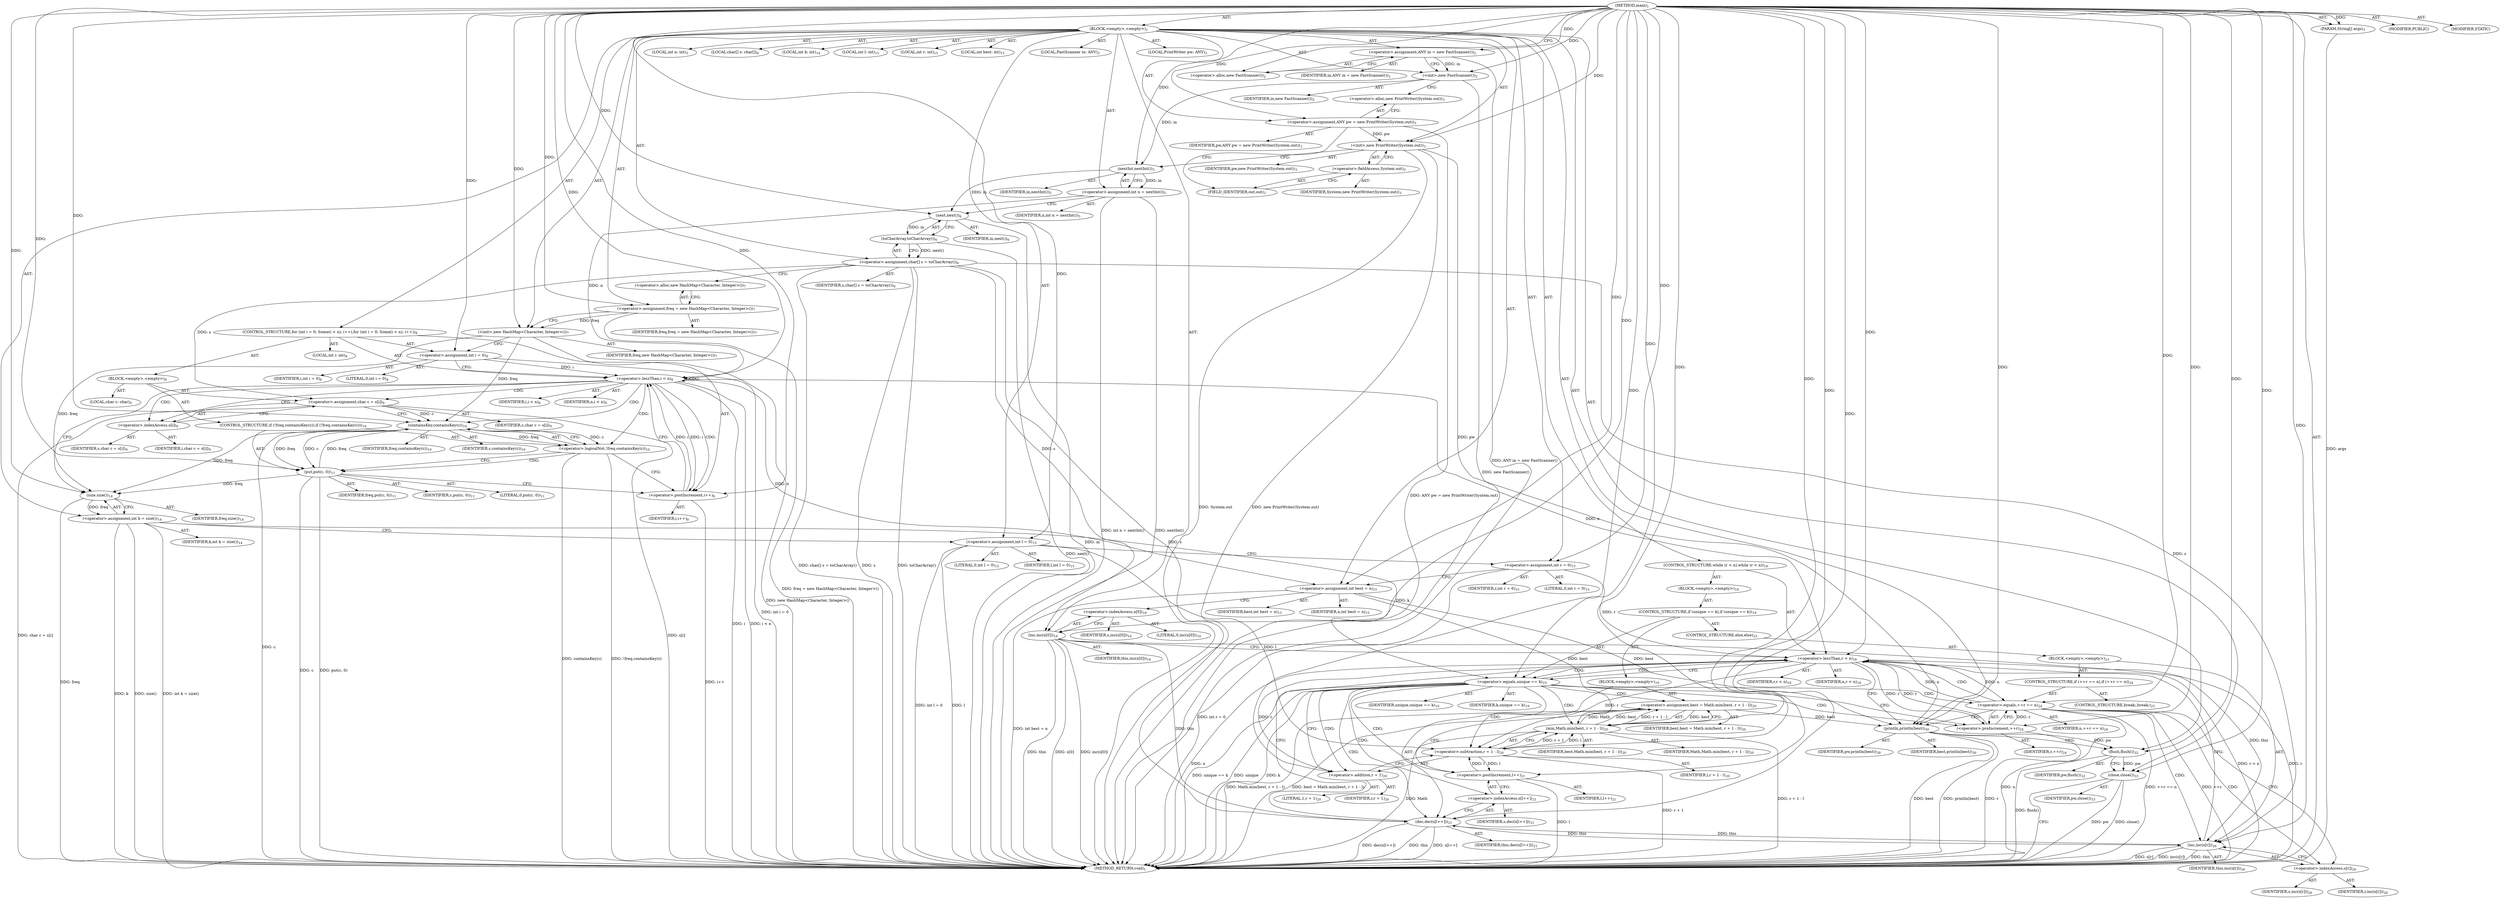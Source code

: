 digraph "main" {  
"21" [label = <(METHOD,main)<SUB>1</SUB>> ]
"22" [label = <(PARAM,String[] args)<SUB>1</SUB>> ]
"23" [label = <(BLOCK,&lt;empty&gt;,&lt;empty&gt;)<SUB>1</SUB>> ]
"4" [label = <(LOCAL,FastScanner in: ANY)<SUB>2</SUB>> ]
"24" [label = <(&lt;operator&gt;.assignment,ANY in = new FastScanner())<SUB>2</SUB>> ]
"25" [label = <(IDENTIFIER,in,ANY in = new FastScanner())<SUB>2</SUB>> ]
"26" [label = <(&lt;operator&gt;.alloc,new FastScanner())<SUB>2</SUB>> ]
"27" [label = <(&lt;init&gt;,new FastScanner())<SUB>2</SUB>> ]
"3" [label = <(IDENTIFIER,in,new FastScanner())<SUB>2</SUB>> ]
"6" [label = <(LOCAL,PrintWriter pw: ANY)<SUB>3</SUB>> ]
"28" [label = <(&lt;operator&gt;.assignment,ANY pw = new PrintWriter(System.out))<SUB>3</SUB>> ]
"29" [label = <(IDENTIFIER,pw,ANY pw = new PrintWriter(System.out))<SUB>3</SUB>> ]
"30" [label = <(&lt;operator&gt;.alloc,new PrintWriter(System.out))<SUB>3</SUB>> ]
"31" [label = <(&lt;init&gt;,new PrintWriter(System.out))<SUB>3</SUB>> ]
"5" [label = <(IDENTIFIER,pw,new PrintWriter(System.out))<SUB>3</SUB>> ]
"32" [label = <(&lt;operator&gt;.fieldAccess,System.out)<SUB>3</SUB>> ]
"33" [label = <(IDENTIFIER,System,new PrintWriter(System.out))<SUB>3</SUB>> ]
"34" [label = <(FIELD_IDENTIFIER,out,out)<SUB>3</SUB>> ]
"35" [label = <(LOCAL,int n: int)<SUB>5</SUB>> ]
"36" [label = <(&lt;operator&gt;.assignment,int n = nextInt())<SUB>5</SUB>> ]
"37" [label = <(IDENTIFIER,n,int n = nextInt())<SUB>5</SUB>> ]
"38" [label = <(nextInt,nextInt())<SUB>5</SUB>> ]
"39" [label = <(IDENTIFIER,in,nextInt())<SUB>5</SUB>> ]
"40" [label = <(LOCAL,char[] s: char[])<SUB>6</SUB>> ]
"41" [label = <(&lt;operator&gt;.assignment,char[] s = toCharArray())<SUB>6</SUB>> ]
"42" [label = <(IDENTIFIER,s,char[] s = toCharArray())<SUB>6</SUB>> ]
"43" [label = <(toCharArray,toCharArray())<SUB>6</SUB>> ]
"44" [label = <(next,next())<SUB>6</SUB>> ]
"45" [label = <(IDENTIFIER,in,next())<SUB>6</SUB>> ]
"46" [label = <(&lt;operator&gt;.assignment,freq = new HashMap&lt;Character, Integer&gt;())<SUB>7</SUB>> ]
"47" [label = <(IDENTIFIER,freq,freq = new HashMap&lt;Character, Integer&gt;())<SUB>7</SUB>> ]
"48" [label = <(&lt;operator&gt;.alloc,new HashMap&lt;Character, Integer&gt;())<SUB>7</SUB>> ]
"49" [label = <(&lt;init&gt;,new HashMap&lt;Character, Integer&gt;())<SUB>7</SUB>> ]
"50" [label = <(IDENTIFIER,freq,new HashMap&lt;Character, Integer&gt;())<SUB>7</SUB>> ]
"51" [label = <(CONTROL_STRUCTURE,for (int i = 0; Some(i &lt; n); i++),for (int i = 0; Some(i &lt; n); i++))<SUB>8</SUB>> ]
"52" [label = <(LOCAL,int i: int)<SUB>8</SUB>> ]
"53" [label = <(&lt;operator&gt;.assignment,int i = 0)<SUB>8</SUB>> ]
"54" [label = <(IDENTIFIER,i,int i = 0)<SUB>8</SUB>> ]
"55" [label = <(LITERAL,0,int i = 0)<SUB>8</SUB>> ]
"56" [label = <(&lt;operator&gt;.lessThan,i &lt; n)<SUB>8</SUB>> ]
"57" [label = <(IDENTIFIER,i,i &lt; n)<SUB>8</SUB>> ]
"58" [label = <(IDENTIFIER,n,i &lt; n)<SUB>8</SUB>> ]
"59" [label = <(&lt;operator&gt;.postIncrement,i++)<SUB>8</SUB>> ]
"60" [label = <(IDENTIFIER,i,i++)<SUB>8</SUB>> ]
"61" [label = <(BLOCK,&lt;empty&gt;,&lt;empty&gt;)<SUB>8</SUB>> ]
"62" [label = <(LOCAL,char c: char)<SUB>9</SUB>> ]
"63" [label = <(&lt;operator&gt;.assignment,char c = s[i])<SUB>9</SUB>> ]
"64" [label = <(IDENTIFIER,c,char c = s[i])<SUB>9</SUB>> ]
"65" [label = <(&lt;operator&gt;.indexAccess,s[i])<SUB>9</SUB>> ]
"66" [label = <(IDENTIFIER,s,char c = s[i])<SUB>9</SUB>> ]
"67" [label = <(IDENTIFIER,i,char c = s[i])<SUB>9</SUB>> ]
"68" [label = <(CONTROL_STRUCTURE,if (!freq.containsKey(c)),if (!freq.containsKey(c)))<SUB>10</SUB>> ]
"69" [label = <(&lt;operator&gt;.logicalNot,!freq.containsKey(c))<SUB>10</SUB>> ]
"70" [label = <(containsKey,containsKey(c))<SUB>10</SUB>> ]
"71" [label = <(IDENTIFIER,freq,containsKey(c))<SUB>10</SUB>> ]
"72" [label = <(IDENTIFIER,c,containsKey(c))<SUB>10</SUB>> ]
"73" [label = <(put,put(c, 0))<SUB>11</SUB>> ]
"74" [label = <(IDENTIFIER,freq,put(c, 0))<SUB>11</SUB>> ]
"75" [label = <(IDENTIFIER,c,put(c, 0))<SUB>11</SUB>> ]
"76" [label = <(LITERAL,0,put(c, 0))<SUB>11</SUB>> ]
"77" [label = <(LOCAL,int k: int)<SUB>14</SUB>> ]
"78" [label = <(&lt;operator&gt;.assignment,int k = size())<SUB>14</SUB>> ]
"79" [label = <(IDENTIFIER,k,int k = size())<SUB>14</SUB>> ]
"80" [label = <(size,size())<SUB>14</SUB>> ]
"81" [label = <(IDENTIFIER,freq,size())<SUB>14</SUB>> ]
"82" [label = <(LOCAL,int l: int)<SUB>15</SUB>> ]
"83" [label = <(LOCAL,int r: int)<SUB>15</SUB>> ]
"84" [label = <(LOCAL,int best: int)<SUB>15</SUB>> ]
"85" [label = <(&lt;operator&gt;.assignment,int l = 0)<SUB>15</SUB>> ]
"86" [label = <(IDENTIFIER,l,int l = 0)<SUB>15</SUB>> ]
"87" [label = <(LITERAL,0,int l = 0)<SUB>15</SUB>> ]
"88" [label = <(&lt;operator&gt;.assignment,int r = 0)<SUB>15</SUB>> ]
"89" [label = <(IDENTIFIER,r,int r = 0)<SUB>15</SUB>> ]
"90" [label = <(LITERAL,0,int r = 0)<SUB>15</SUB>> ]
"91" [label = <(&lt;operator&gt;.assignment,int best = n)<SUB>15</SUB>> ]
"92" [label = <(IDENTIFIER,best,int best = n)<SUB>15</SUB>> ]
"93" [label = <(IDENTIFIER,n,int best = n)<SUB>15</SUB>> ]
"94" [label = <(inc,inc(s[0]))<SUB>16</SUB>> ]
"95" [label = <(IDENTIFIER,this,inc(s[0]))<SUB>16</SUB>> ]
"96" [label = <(&lt;operator&gt;.indexAccess,s[0])<SUB>16</SUB>> ]
"97" [label = <(IDENTIFIER,s,inc(s[0]))<SUB>16</SUB>> ]
"98" [label = <(LITERAL,0,inc(s[0]))<SUB>16</SUB>> ]
"99" [label = <(CONTROL_STRUCTURE,while (r &lt; n),while (r &lt; n))<SUB>18</SUB>> ]
"100" [label = <(&lt;operator&gt;.lessThan,r &lt; n)<SUB>18</SUB>> ]
"101" [label = <(IDENTIFIER,r,r &lt; n)<SUB>18</SUB>> ]
"102" [label = <(IDENTIFIER,n,r &lt; n)<SUB>18</SUB>> ]
"103" [label = <(BLOCK,&lt;empty&gt;,&lt;empty&gt;)<SUB>18</SUB>> ]
"104" [label = <(CONTROL_STRUCTURE,if (unique == k),if (unique == k))<SUB>19</SUB>> ]
"105" [label = <(&lt;operator&gt;.equals,unique == k)<SUB>19</SUB>> ]
"106" [label = <(IDENTIFIER,unique,unique == k)<SUB>19</SUB>> ]
"107" [label = <(IDENTIFIER,k,unique == k)<SUB>19</SUB>> ]
"108" [label = <(BLOCK,&lt;empty&gt;,&lt;empty&gt;)<SUB>19</SUB>> ]
"109" [label = <(&lt;operator&gt;.assignment,best = Math.min(best, r + 1 - l))<SUB>20</SUB>> ]
"110" [label = <(IDENTIFIER,best,best = Math.min(best, r + 1 - l))<SUB>20</SUB>> ]
"111" [label = <(min,Math.min(best, r + 1 - l))<SUB>20</SUB>> ]
"112" [label = <(IDENTIFIER,Math,Math.min(best, r + 1 - l))<SUB>20</SUB>> ]
"113" [label = <(IDENTIFIER,best,Math.min(best, r + 1 - l))<SUB>20</SUB>> ]
"114" [label = <(&lt;operator&gt;.subtraction,r + 1 - l)<SUB>20</SUB>> ]
"115" [label = <(&lt;operator&gt;.addition,r + 1)<SUB>20</SUB>> ]
"116" [label = <(IDENTIFIER,r,r + 1)<SUB>20</SUB>> ]
"117" [label = <(LITERAL,1,r + 1)<SUB>20</SUB>> ]
"118" [label = <(IDENTIFIER,l,r + 1 - l)<SUB>20</SUB>> ]
"119" [label = <(dec,dec(s[l++]))<SUB>21</SUB>> ]
"120" [label = <(IDENTIFIER,this,dec(s[l++]))<SUB>21</SUB>> ]
"121" [label = <(&lt;operator&gt;.indexAccess,s[l++])<SUB>21</SUB>> ]
"122" [label = <(IDENTIFIER,s,dec(s[l++]))<SUB>21</SUB>> ]
"123" [label = <(&lt;operator&gt;.postIncrement,l++)<SUB>21</SUB>> ]
"124" [label = <(IDENTIFIER,l,l++)<SUB>21</SUB>> ]
"125" [label = <(CONTROL_STRUCTURE,else,else)<SUB>23</SUB>> ]
"126" [label = <(BLOCK,&lt;empty&gt;,&lt;empty&gt;)<SUB>23</SUB>> ]
"127" [label = <(CONTROL_STRUCTURE,if (++r == n),if (++r == n))<SUB>24</SUB>> ]
"128" [label = <(&lt;operator&gt;.equals,++r == n)<SUB>24</SUB>> ]
"129" [label = <(&lt;operator&gt;.preIncrement,++r)<SUB>24</SUB>> ]
"130" [label = <(IDENTIFIER,r,++r)<SUB>24</SUB>> ]
"131" [label = <(IDENTIFIER,n,++r == n)<SUB>24</SUB>> ]
"132" [label = <(CONTROL_STRUCTURE,break;,break;)<SUB>25</SUB>> ]
"133" [label = <(inc,inc(s[r]))<SUB>26</SUB>> ]
"134" [label = <(IDENTIFIER,this,inc(s[r]))<SUB>26</SUB>> ]
"135" [label = <(&lt;operator&gt;.indexAccess,s[r])<SUB>26</SUB>> ]
"136" [label = <(IDENTIFIER,s,inc(s[r]))<SUB>26</SUB>> ]
"137" [label = <(IDENTIFIER,r,inc(s[r]))<SUB>26</SUB>> ]
"138" [label = <(println,println(best))<SUB>30</SUB>> ]
"139" [label = <(IDENTIFIER,pw,println(best))<SUB>30</SUB>> ]
"140" [label = <(IDENTIFIER,best,println(best))<SUB>30</SUB>> ]
"141" [label = <(flush,flush())<SUB>32</SUB>> ]
"142" [label = <(IDENTIFIER,pw,flush())<SUB>32</SUB>> ]
"143" [label = <(close,close())<SUB>33</SUB>> ]
"144" [label = <(IDENTIFIER,pw,close())<SUB>33</SUB>> ]
"145" [label = <(MODIFIER,PUBLIC)> ]
"146" [label = <(MODIFIER,STATIC)> ]
"147" [label = <(METHOD_RETURN,void)<SUB>1</SUB>> ]
  "21" -> "22"  [ label = "AST: "] 
  "21" -> "23"  [ label = "AST: "] 
  "21" -> "145"  [ label = "AST: "] 
  "21" -> "146"  [ label = "AST: "] 
  "21" -> "147"  [ label = "AST: "] 
  "23" -> "4"  [ label = "AST: "] 
  "23" -> "24"  [ label = "AST: "] 
  "23" -> "27"  [ label = "AST: "] 
  "23" -> "6"  [ label = "AST: "] 
  "23" -> "28"  [ label = "AST: "] 
  "23" -> "31"  [ label = "AST: "] 
  "23" -> "35"  [ label = "AST: "] 
  "23" -> "36"  [ label = "AST: "] 
  "23" -> "40"  [ label = "AST: "] 
  "23" -> "41"  [ label = "AST: "] 
  "23" -> "46"  [ label = "AST: "] 
  "23" -> "49"  [ label = "AST: "] 
  "23" -> "51"  [ label = "AST: "] 
  "23" -> "77"  [ label = "AST: "] 
  "23" -> "78"  [ label = "AST: "] 
  "23" -> "82"  [ label = "AST: "] 
  "23" -> "83"  [ label = "AST: "] 
  "23" -> "84"  [ label = "AST: "] 
  "23" -> "85"  [ label = "AST: "] 
  "23" -> "88"  [ label = "AST: "] 
  "23" -> "91"  [ label = "AST: "] 
  "23" -> "94"  [ label = "AST: "] 
  "23" -> "99"  [ label = "AST: "] 
  "23" -> "138"  [ label = "AST: "] 
  "23" -> "141"  [ label = "AST: "] 
  "23" -> "143"  [ label = "AST: "] 
  "24" -> "25"  [ label = "AST: "] 
  "24" -> "26"  [ label = "AST: "] 
  "27" -> "3"  [ label = "AST: "] 
  "28" -> "29"  [ label = "AST: "] 
  "28" -> "30"  [ label = "AST: "] 
  "31" -> "5"  [ label = "AST: "] 
  "31" -> "32"  [ label = "AST: "] 
  "32" -> "33"  [ label = "AST: "] 
  "32" -> "34"  [ label = "AST: "] 
  "36" -> "37"  [ label = "AST: "] 
  "36" -> "38"  [ label = "AST: "] 
  "38" -> "39"  [ label = "AST: "] 
  "41" -> "42"  [ label = "AST: "] 
  "41" -> "43"  [ label = "AST: "] 
  "43" -> "44"  [ label = "AST: "] 
  "44" -> "45"  [ label = "AST: "] 
  "46" -> "47"  [ label = "AST: "] 
  "46" -> "48"  [ label = "AST: "] 
  "49" -> "50"  [ label = "AST: "] 
  "51" -> "52"  [ label = "AST: "] 
  "51" -> "53"  [ label = "AST: "] 
  "51" -> "56"  [ label = "AST: "] 
  "51" -> "59"  [ label = "AST: "] 
  "51" -> "61"  [ label = "AST: "] 
  "53" -> "54"  [ label = "AST: "] 
  "53" -> "55"  [ label = "AST: "] 
  "56" -> "57"  [ label = "AST: "] 
  "56" -> "58"  [ label = "AST: "] 
  "59" -> "60"  [ label = "AST: "] 
  "61" -> "62"  [ label = "AST: "] 
  "61" -> "63"  [ label = "AST: "] 
  "61" -> "68"  [ label = "AST: "] 
  "63" -> "64"  [ label = "AST: "] 
  "63" -> "65"  [ label = "AST: "] 
  "65" -> "66"  [ label = "AST: "] 
  "65" -> "67"  [ label = "AST: "] 
  "68" -> "69"  [ label = "AST: "] 
  "68" -> "73"  [ label = "AST: "] 
  "69" -> "70"  [ label = "AST: "] 
  "70" -> "71"  [ label = "AST: "] 
  "70" -> "72"  [ label = "AST: "] 
  "73" -> "74"  [ label = "AST: "] 
  "73" -> "75"  [ label = "AST: "] 
  "73" -> "76"  [ label = "AST: "] 
  "78" -> "79"  [ label = "AST: "] 
  "78" -> "80"  [ label = "AST: "] 
  "80" -> "81"  [ label = "AST: "] 
  "85" -> "86"  [ label = "AST: "] 
  "85" -> "87"  [ label = "AST: "] 
  "88" -> "89"  [ label = "AST: "] 
  "88" -> "90"  [ label = "AST: "] 
  "91" -> "92"  [ label = "AST: "] 
  "91" -> "93"  [ label = "AST: "] 
  "94" -> "95"  [ label = "AST: "] 
  "94" -> "96"  [ label = "AST: "] 
  "96" -> "97"  [ label = "AST: "] 
  "96" -> "98"  [ label = "AST: "] 
  "99" -> "100"  [ label = "AST: "] 
  "99" -> "103"  [ label = "AST: "] 
  "100" -> "101"  [ label = "AST: "] 
  "100" -> "102"  [ label = "AST: "] 
  "103" -> "104"  [ label = "AST: "] 
  "104" -> "105"  [ label = "AST: "] 
  "104" -> "108"  [ label = "AST: "] 
  "104" -> "125"  [ label = "AST: "] 
  "105" -> "106"  [ label = "AST: "] 
  "105" -> "107"  [ label = "AST: "] 
  "108" -> "109"  [ label = "AST: "] 
  "108" -> "119"  [ label = "AST: "] 
  "109" -> "110"  [ label = "AST: "] 
  "109" -> "111"  [ label = "AST: "] 
  "111" -> "112"  [ label = "AST: "] 
  "111" -> "113"  [ label = "AST: "] 
  "111" -> "114"  [ label = "AST: "] 
  "114" -> "115"  [ label = "AST: "] 
  "114" -> "118"  [ label = "AST: "] 
  "115" -> "116"  [ label = "AST: "] 
  "115" -> "117"  [ label = "AST: "] 
  "119" -> "120"  [ label = "AST: "] 
  "119" -> "121"  [ label = "AST: "] 
  "121" -> "122"  [ label = "AST: "] 
  "121" -> "123"  [ label = "AST: "] 
  "123" -> "124"  [ label = "AST: "] 
  "125" -> "126"  [ label = "AST: "] 
  "126" -> "127"  [ label = "AST: "] 
  "126" -> "133"  [ label = "AST: "] 
  "127" -> "128"  [ label = "AST: "] 
  "127" -> "132"  [ label = "AST: "] 
  "128" -> "129"  [ label = "AST: "] 
  "128" -> "131"  [ label = "AST: "] 
  "129" -> "130"  [ label = "AST: "] 
  "133" -> "134"  [ label = "AST: "] 
  "133" -> "135"  [ label = "AST: "] 
  "135" -> "136"  [ label = "AST: "] 
  "135" -> "137"  [ label = "AST: "] 
  "138" -> "139"  [ label = "AST: "] 
  "138" -> "140"  [ label = "AST: "] 
  "141" -> "142"  [ label = "AST: "] 
  "143" -> "144"  [ label = "AST: "] 
  "24" -> "27"  [ label = "CFG: "] 
  "27" -> "30"  [ label = "CFG: "] 
  "28" -> "34"  [ label = "CFG: "] 
  "31" -> "38"  [ label = "CFG: "] 
  "36" -> "44"  [ label = "CFG: "] 
  "41" -> "48"  [ label = "CFG: "] 
  "46" -> "49"  [ label = "CFG: "] 
  "49" -> "53"  [ label = "CFG: "] 
  "78" -> "85"  [ label = "CFG: "] 
  "85" -> "88"  [ label = "CFG: "] 
  "88" -> "91"  [ label = "CFG: "] 
  "91" -> "96"  [ label = "CFG: "] 
  "94" -> "100"  [ label = "CFG: "] 
  "138" -> "141"  [ label = "CFG: "] 
  "141" -> "143"  [ label = "CFG: "] 
  "143" -> "147"  [ label = "CFG: "] 
  "26" -> "24"  [ label = "CFG: "] 
  "30" -> "28"  [ label = "CFG: "] 
  "32" -> "31"  [ label = "CFG: "] 
  "38" -> "36"  [ label = "CFG: "] 
  "43" -> "41"  [ label = "CFG: "] 
  "48" -> "46"  [ label = "CFG: "] 
  "53" -> "56"  [ label = "CFG: "] 
  "56" -> "65"  [ label = "CFG: "] 
  "56" -> "80"  [ label = "CFG: "] 
  "59" -> "56"  [ label = "CFG: "] 
  "80" -> "78"  [ label = "CFG: "] 
  "96" -> "94"  [ label = "CFG: "] 
  "100" -> "105"  [ label = "CFG: "] 
  "100" -> "138"  [ label = "CFG: "] 
  "34" -> "32"  [ label = "CFG: "] 
  "44" -> "43"  [ label = "CFG: "] 
  "63" -> "70"  [ label = "CFG: "] 
  "65" -> "63"  [ label = "CFG: "] 
  "69" -> "73"  [ label = "CFG: "] 
  "69" -> "59"  [ label = "CFG: "] 
  "73" -> "59"  [ label = "CFG: "] 
  "105" -> "115"  [ label = "CFG: "] 
  "105" -> "129"  [ label = "CFG: "] 
  "70" -> "69"  [ label = "CFG: "] 
  "109" -> "123"  [ label = "CFG: "] 
  "119" -> "100"  [ label = "CFG: "] 
  "111" -> "109"  [ label = "CFG: "] 
  "121" -> "119"  [ label = "CFG: "] 
  "133" -> "100"  [ label = "CFG: "] 
  "114" -> "111"  [ label = "CFG: "] 
  "123" -> "121"  [ label = "CFG: "] 
  "128" -> "138"  [ label = "CFG: "] 
  "128" -> "135"  [ label = "CFG: "] 
  "135" -> "133"  [ label = "CFG: "] 
  "115" -> "114"  [ label = "CFG: "] 
  "129" -> "128"  [ label = "CFG: "] 
  "21" -> "26"  [ label = "CFG: "] 
  "22" -> "147"  [ label = "DDG: args"] 
  "24" -> "147"  [ label = "DDG: ANY in = new FastScanner()"] 
  "27" -> "147"  [ label = "DDG: new FastScanner()"] 
  "28" -> "147"  [ label = "DDG: ANY pw = new PrintWriter(System.out)"] 
  "31" -> "147"  [ label = "DDG: System.out"] 
  "31" -> "147"  [ label = "DDG: new PrintWriter(System.out)"] 
  "36" -> "147"  [ label = "DDG: nextInt()"] 
  "36" -> "147"  [ label = "DDG: int n = nextInt()"] 
  "41" -> "147"  [ label = "DDG: s"] 
  "44" -> "147"  [ label = "DDG: in"] 
  "43" -> "147"  [ label = "DDG: next()"] 
  "41" -> "147"  [ label = "DDG: toCharArray()"] 
  "41" -> "147"  [ label = "DDG: char[] s = toCharArray()"] 
  "46" -> "147"  [ label = "DDG: freq = new HashMap&lt;Character, Integer&gt;()"] 
  "49" -> "147"  [ label = "DDG: new HashMap&lt;Character, Integer&gt;()"] 
  "53" -> "147"  [ label = "DDG: int i = 0"] 
  "56" -> "147"  [ label = "DDG: i"] 
  "56" -> "147"  [ label = "DDG: i &lt; n"] 
  "78" -> "147"  [ label = "DDG: k"] 
  "80" -> "147"  [ label = "DDG: freq"] 
  "78" -> "147"  [ label = "DDG: size()"] 
  "78" -> "147"  [ label = "DDG: int k = size()"] 
  "85" -> "147"  [ label = "DDG: l"] 
  "85" -> "147"  [ label = "DDG: int l = 0"] 
  "88" -> "147"  [ label = "DDG: int r = 0"] 
  "91" -> "147"  [ label = "DDG: int best = n"] 
  "94" -> "147"  [ label = "DDG: this"] 
  "94" -> "147"  [ label = "DDG: s[0]"] 
  "94" -> "147"  [ label = "DDG: inc(s[0])"] 
  "100" -> "147"  [ label = "DDG: r"] 
  "100" -> "147"  [ label = "DDG: n"] 
  "100" -> "147"  [ label = "DDG: r &lt; n"] 
  "105" -> "147"  [ label = "DDG: k"] 
  "105" -> "147"  [ label = "DDG: unique == k"] 
  "129" -> "147"  [ label = "DDG: r"] 
  "128" -> "147"  [ label = "DDG: ++r"] 
  "128" -> "147"  [ label = "DDG: n"] 
  "128" -> "147"  [ label = "DDG: ++r == n"] 
  "133" -> "147"  [ label = "DDG: this"] 
  "133" -> "147"  [ label = "DDG: s[r]"] 
  "133" -> "147"  [ label = "DDG: inc(s[r])"] 
  "138" -> "147"  [ label = "DDG: best"] 
  "138" -> "147"  [ label = "DDG: println(best)"] 
  "141" -> "147"  [ label = "DDG: flush()"] 
  "143" -> "147"  [ label = "DDG: pw"] 
  "143" -> "147"  [ label = "DDG: close()"] 
  "114" -> "147"  [ label = "DDG: r + 1"] 
  "111" -> "147"  [ label = "DDG: r + 1 - l"] 
  "109" -> "147"  [ label = "DDG: Math.min(best, r + 1 - l)"] 
  "109" -> "147"  [ label = "DDG: best = Math.min(best, r + 1 - l)"] 
  "119" -> "147"  [ label = "DDG: this"] 
  "123" -> "147"  [ label = "DDG: l"] 
  "119" -> "147"  [ label = "DDG: s[l++]"] 
  "119" -> "147"  [ label = "DDG: dec(s[l++])"] 
  "63" -> "147"  [ label = "DDG: s[i]"] 
  "63" -> "147"  [ label = "DDG: char c = s[i]"] 
  "70" -> "147"  [ label = "DDG: c"] 
  "69" -> "147"  [ label = "DDG: containsKey(c)"] 
  "69" -> "147"  [ label = "DDG: !freq.containsKey(c)"] 
  "73" -> "147"  [ label = "DDG: c"] 
  "73" -> "147"  [ label = "DDG: put(c, 0)"] 
  "59" -> "147"  [ label = "DDG: i++"] 
  "105" -> "147"  [ label = "DDG: unique"] 
  "111" -> "147"  [ label = "DDG: Math"] 
  "21" -> "22"  [ label = "DDG: "] 
  "21" -> "24"  [ label = "DDG: "] 
  "21" -> "28"  [ label = "DDG: "] 
  "38" -> "36"  [ label = "DDG: in"] 
  "43" -> "41"  [ label = "DDG: next()"] 
  "21" -> "46"  [ label = "DDG: "] 
  "80" -> "78"  [ label = "DDG: freq"] 
  "21" -> "85"  [ label = "DDG: "] 
  "21" -> "88"  [ label = "DDG: "] 
  "56" -> "91"  [ label = "DDG: n"] 
  "21" -> "91"  [ label = "DDG: "] 
  "24" -> "27"  [ label = "DDG: in"] 
  "21" -> "27"  [ label = "DDG: "] 
  "28" -> "31"  [ label = "DDG: pw"] 
  "21" -> "31"  [ label = "DDG: "] 
  "46" -> "49"  [ label = "DDG: freq"] 
  "21" -> "49"  [ label = "DDG: "] 
  "21" -> "53"  [ label = "DDG: "] 
  "21" -> "94"  [ label = "DDG: "] 
  "41" -> "94"  [ label = "DDG: s"] 
  "31" -> "138"  [ label = "DDG: pw"] 
  "21" -> "138"  [ label = "DDG: "] 
  "91" -> "138"  [ label = "DDG: best"] 
  "109" -> "138"  [ label = "DDG: best"] 
  "138" -> "141"  [ label = "DDG: pw"] 
  "21" -> "141"  [ label = "DDG: "] 
  "141" -> "143"  [ label = "DDG: pw"] 
  "21" -> "143"  [ label = "DDG: "] 
  "27" -> "38"  [ label = "DDG: in"] 
  "21" -> "38"  [ label = "DDG: "] 
  "44" -> "43"  [ label = "DDG: in"] 
  "53" -> "56"  [ label = "DDG: i"] 
  "59" -> "56"  [ label = "DDG: i"] 
  "21" -> "56"  [ label = "DDG: "] 
  "36" -> "56"  [ label = "DDG: n"] 
  "56" -> "59"  [ label = "DDG: i"] 
  "21" -> "59"  [ label = "DDG: "] 
  "41" -> "63"  [ label = "DDG: s"] 
  "49" -> "80"  [ label = "DDG: freq"] 
  "70" -> "80"  [ label = "DDG: freq"] 
  "73" -> "80"  [ label = "DDG: freq"] 
  "21" -> "80"  [ label = "DDG: "] 
  "88" -> "100"  [ label = "DDG: r"] 
  "129" -> "100"  [ label = "DDG: r"] 
  "21" -> "100"  [ label = "DDG: "] 
  "128" -> "100"  [ label = "DDG: n"] 
  "56" -> "100"  [ label = "DDG: n"] 
  "38" -> "44"  [ label = "DDG: in"] 
  "21" -> "44"  [ label = "DDG: "] 
  "70" -> "69"  [ label = "DDG: freq"] 
  "70" -> "69"  [ label = "DDG: c"] 
  "70" -> "73"  [ label = "DDG: freq"] 
  "21" -> "73"  [ label = "DDG: "] 
  "70" -> "73"  [ label = "DDG: c"] 
  "21" -> "105"  [ label = "DDG: "] 
  "78" -> "105"  [ label = "DDG: k"] 
  "111" -> "109"  [ label = "DDG: Math"] 
  "111" -> "109"  [ label = "DDG: best"] 
  "111" -> "109"  [ label = "DDG: r + 1 - l"] 
  "49" -> "70"  [ label = "DDG: freq"] 
  "73" -> "70"  [ label = "DDG: freq"] 
  "21" -> "70"  [ label = "DDG: "] 
  "63" -> "70"  [ label = "DDG: c"] 
  "94" -> "119"  [ label = "DDG: this"] 
  "133" -> "119"  [ label = "DDG: this"] 
  "21" -> "119"  [ label = "DDG: "] 
  "41" -> "119"  [ label = "DDG: s"] 
  "21" -> "111"  [ label = "DDG: "] 
  "91" -> "111"  [ label = "DDG: best"] 
  "109" -> "111"  [ label = "DDG: best"] 
  "114" -> "111"  [ label = "DDG: r + 1"] 
  "114" -> "111"  [ label = "DDG: l"] 
  "94" -> "133"  [ label = "DDG: this"] 
  "119" -> "133"  [ label = "DDG: this"] 
  "21" -> "133"  [ label = "DDG: "] 
  "41" -> "133"  [ label = "DDG: s"] 
  "100" -> "114"  [ label = "DDG: r"] 
  "21" -> "114"  [ label = "DDG: "] 
  "85" -> "114"  [ label = "DDG: l"] 
  "123" -> "114"  [ label = "DDG: l"] 
  "114" -> "123"  [ label = "DDG: l"] 
  "21" -> "123"  [ label = "DDG: "] 
  "129" -> "128"  [ label = "DDG: r"] 
  "100" -> "128"  [ label = "DDG: n"] 
  "21" -> "128"  [ label = "DDG: "] 
  "100" -> "115"  [ label = "DDG: r"] 
  "21" -> "115"  [ label = "DDG: "] 
  "100" -> "129"  [ label = "DDG: r"] 
  "21" -> "129"  [ label = "DDG: "] 
  "56" -> "56"  [ label = "CDG: "] 
  "56" -> "69"  [ label = "CDG: "] 
  "56" -> "65"  [ label = "CDG: "] 
  "56" -> "59"  [ label = "CDG: "] 
  "56" -> "70"  [ label = "CDG: "] 
  "56" -> "63"  [ label = "CDG: "] 
  "100" -> "105"  [ label = "CDG: "] 
  "69" -> "73"  [ label = "CDG: "] 
  "105" -> "115"  [ label = "CDG: "] 
  "105" -> "128"  [ label = "CDG: "] 
  "105" -> "114"  [ label = "CDG: "] 
  "105" -> "119"  [ label = "CDG: "] 
  "105" -> "121"  [ label = "CDG: "] 
  "105" -> "123"  [ label = "CDG: "] 
  "105" -> "129"  [ label = "CDG: "] 
  "105" -> "100"  [ label = "CDG: "] 
  "105" -> "111"  [ label = "CDG: "] 
  "105" -> "109"  [ label = "CDG: "] 
  "128" -> "100"  [ label = "CDG: "] 
  "128" -> "135"  [ label = "CDG: "] 
  "128" -> "133"  [ label = "CDG: "] 
}
